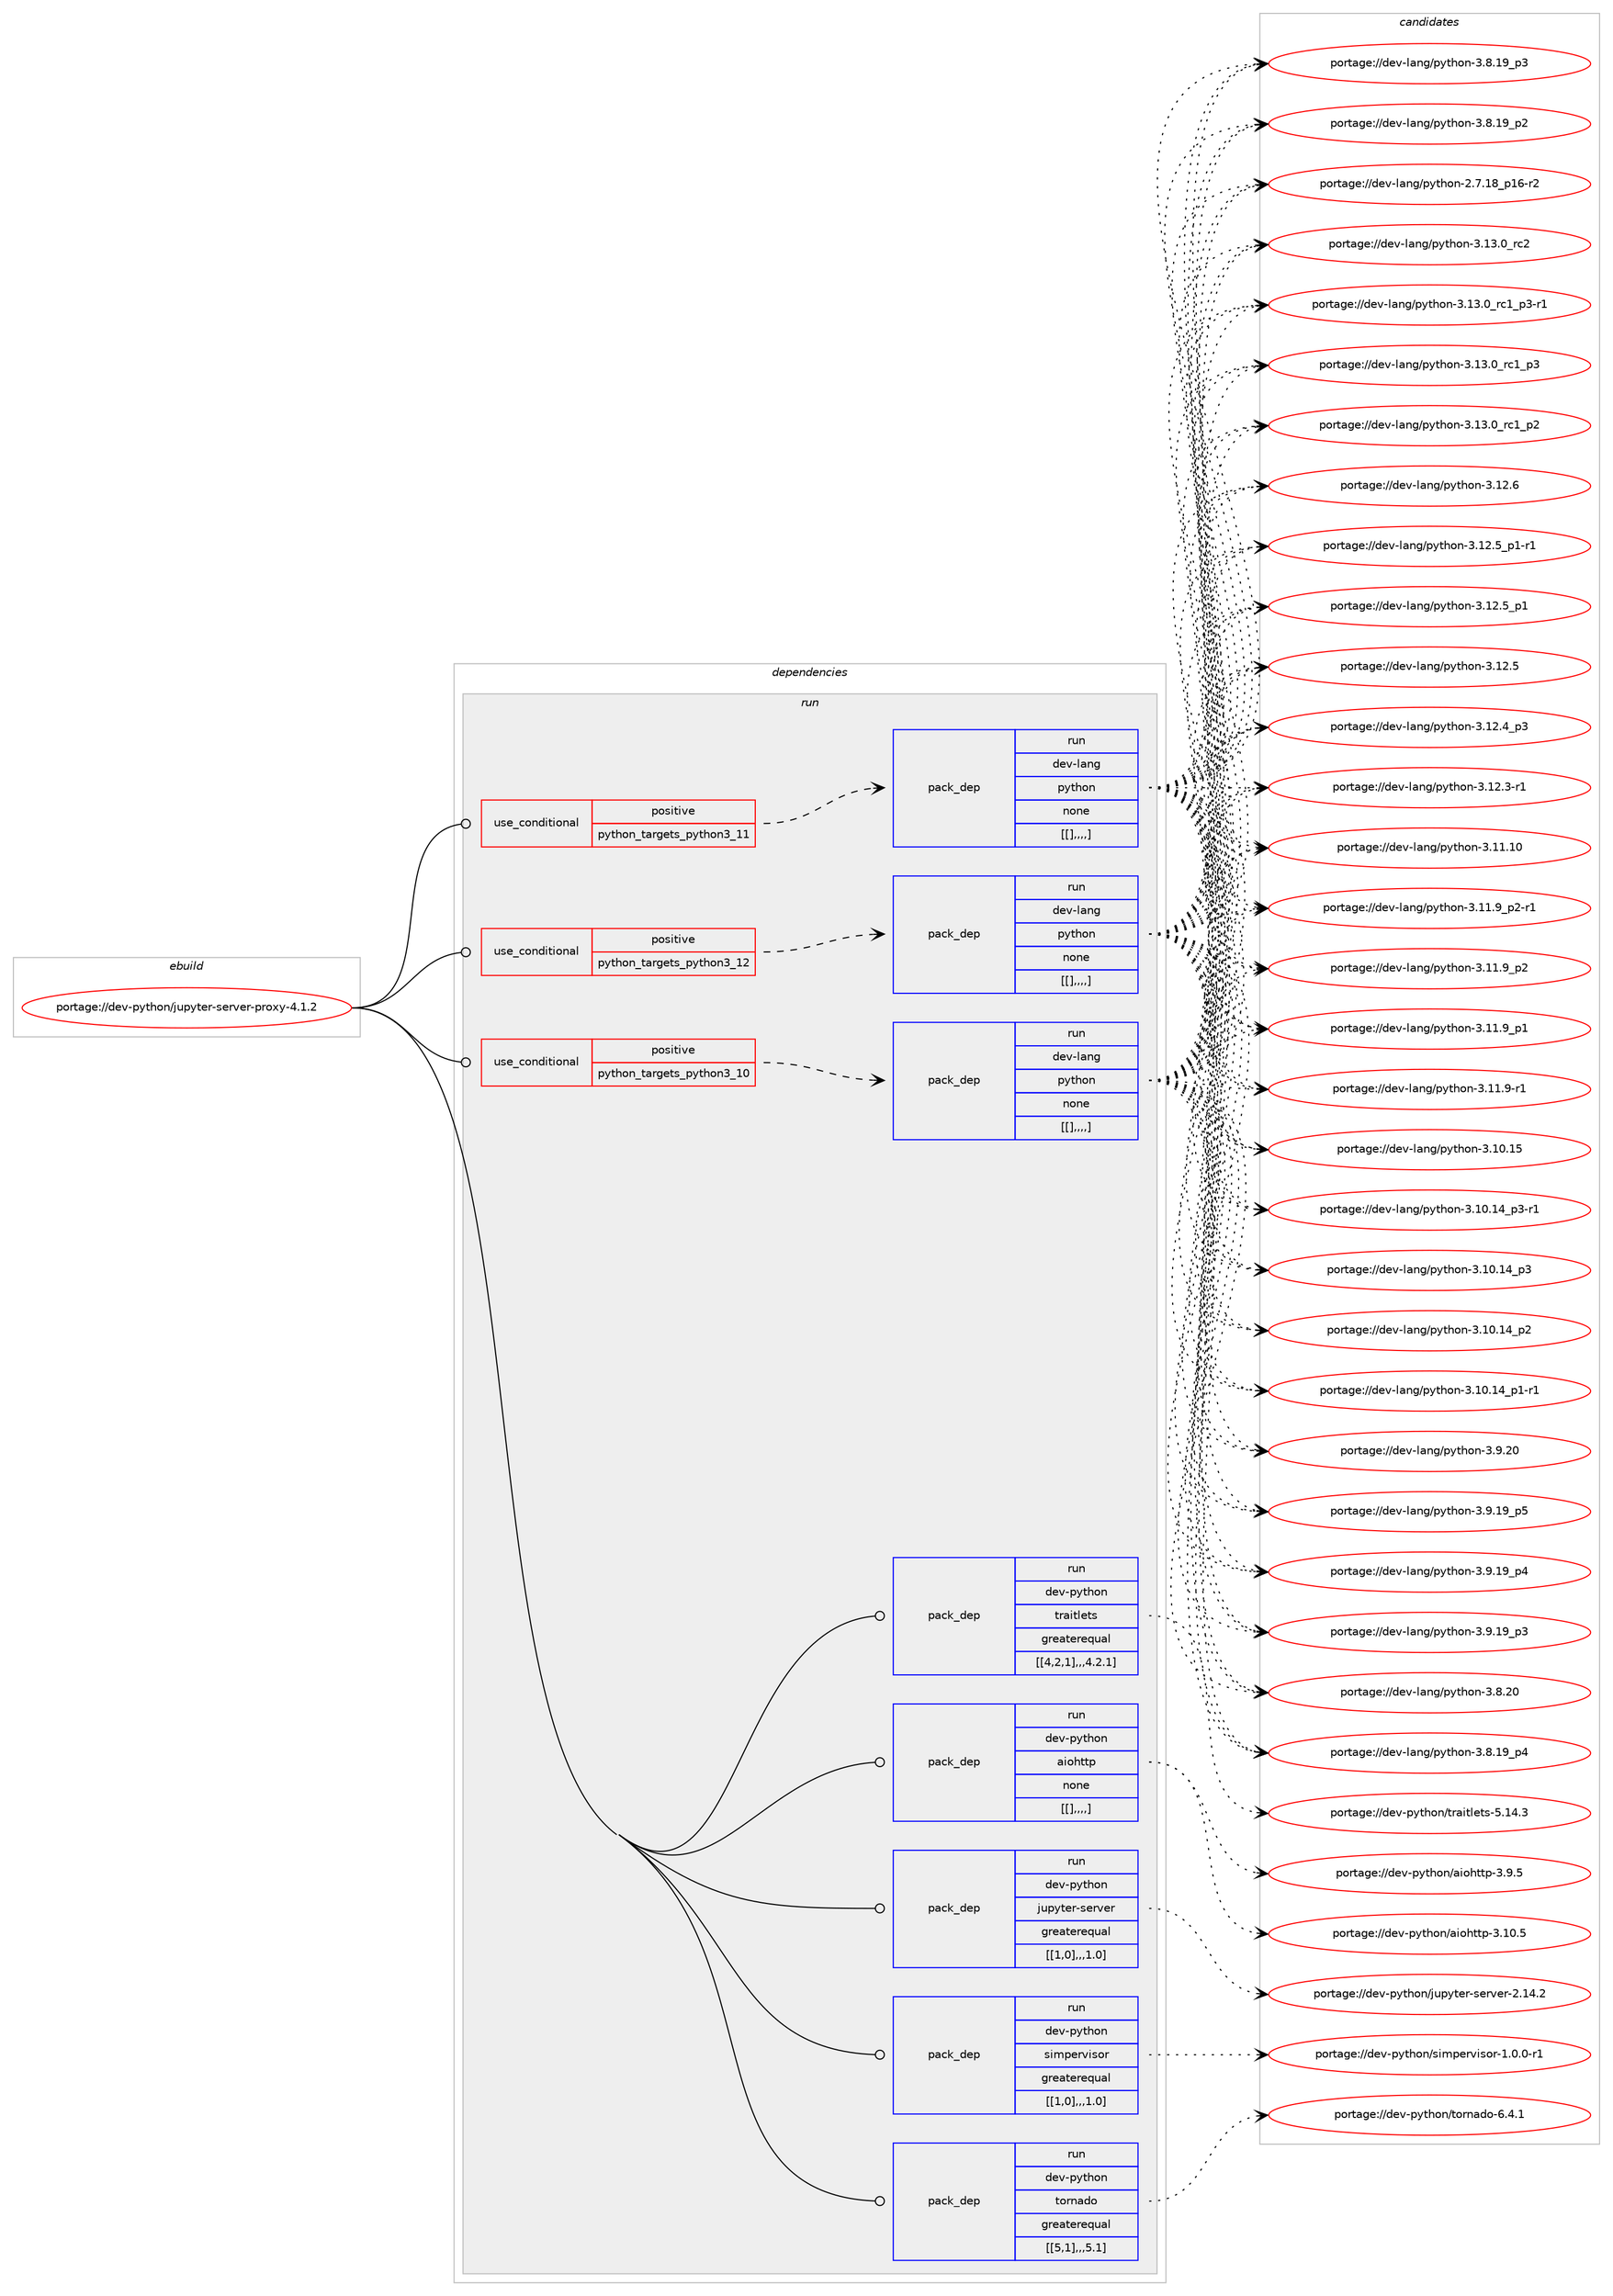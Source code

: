 digraph prolog {

# *************
# Graph options
# *************

newrank=true;
concentrate=true;
compound=true;
graph [rankdir=LR,fontname=Helvetica,fontsize=10,ranksep=1.5];#, ranksep=2.5, nodesep=0.2];
edge  [arrowhead=vee];
node  [fontname=Helvetica,fontsize=10];

# **********
# The ebuild
# **********

subgraph cluster_leftcol {
color=gray;
label=<<i>ebuild</i>>;
id [label="portage://dev-python/jupyter-server-proxy-4.1.2", color=red, width=4, href="../dev-python/jupyter-server-proxy-4.1.2.svg"];
}

# ****************
# The dependencies
# ****************

subgraph cluster_midcol {
color=gray;
label=<<i>dependencies</i>>;
subgraph cluster_compile {
fillcolor="#eeeeee";
style=filled;
label=<<i>compile</i>>;
}
subgraph cluster_compileandrun {
fillcolor="#eeeeee";
style=filled;
label=<<i>compile and run</i>>;
}
subgraph cluster_run {
fillcolor="#eeeeee";
style=filled;
label=<<i>run</i>>;
subgraph cond34647 {
dependency150373 [label=<<TABLE BORDER="0" CELLBORDER="1" CELLSPACING="0" CELLPADDING="4"><TR><TD ROWSPAN="3" CELLPADDING="10">use_conditional</TD></TR><TR><TD>positive</TD></TR><TR><TD>python_targets_python3_10</TD></TR></TABLE>>, shape=none, color=red];
subgraph pack114508 {
dependency150374 [label=<<TABLE BORDER="0" CELLBORDER="1" CELLSPACING="0" CELLPADDING="4" WIDTH="220"><TR><TD ROWSPAN="6" CELLPADDING="30">pack_dep</TD></TR><TR><TD WIDTH="110">run</TD></TR><TR><TD>dev-lang</TD></TR><TR><TD>python</TD></TR><TR><TD>none</TD></TR><TR><TD>[[],,,,]</TD></TR></TABLE>>, shape=none, color=blue];
}
dependency150373:e -> dependency150374:w [weight=20,style="dashed",arrowhead="vee"];
}
id:e -> dependency150373:w [weight=20,style="solid",arrowhead="odot"];
subgraph cond34648 {
dependency150375 [label=<<TABLE BORDER="0" CELLBORDER="1" CELLSPACING="0" CELLPADDING="4"><TR><TD ROWSPAN="3" CELLPADDING="10">use_conditional</TD></TR><TR><TD>positive</TD></TR><TR><TD>python_targets_python3_11</TD></TR></TABLE>>, shape=none, color=red];
subgraph pack114509 {
dependency150376 [label=<<TABLE BORDER="0" CELLBORDER="1" CELLSPACING="0" CELLPADDING="4" WIDTH="220"><TR><TD ROWSPAN="6" CELLPADDING="30">pack_dep</TD></TR><TR><TD WIDTH="110">run</TD></TR><TR><TD>dev-lang</TD></TR><TR><TD>python</TD></TR><TR><TD>none</TD></TR><TR><TD>[[],,,,]</TD></TR></TABLE>>, shape=none, color=blue];
}
dependency150375:e -> dependency150376:w [weight=20,style="dashed",arrowhead="vee"];
}
id:e -> dependency150375:w [weight=20,style="solid",arrowhead="odot"];
subgraph cond34649 {
dependency150377 [label=<<TABLE BORDER="0" CELLBORDER="1" CELLSPACING="0" CELLPADDING="4"><TR><TD ROWSPAN="3" CELLPADDING="10">use_conditional</TD></TR><TR><TD>positive</TD></TR><TR><TD>python_targets_python3_12</TD></TR></TABLE>>, shape=none, color=red];
subgraph pack114510 {
dependency150378 [label=<<TABLE BORDER="0" CELLBORDER="1" CELLSPACING="0" CELLPADDING="4" WIDTH="220"><TR><TD ROWSPAN="6" CELLPADDING="30">pack_dep</TD></TR><TR><TD WIDTH="110">run</TD></TR><TR><TD>dev-lang</TD></TR><TR><TD>python</TD></TR><TR><TD>none</TD></TR><TR><TD>[[],,,,]</TD></TR></TABLE>>, shape=none, color=blue];
}
dependency150377:e -> dependency150378:w [weight=20,style="dashed",arrowhead="vee"];
}
id:e -> dependency150377:w [weight=20,style="solid",arrowhead="odot"];
subgraph pack114511 {
dependency150379 [label=<<TABLE BORDER="0" CELLBORDER="1" CELLSPACING="0" CELLPADDING="4" WIDTH="220"><TR><TD ROWSPAN="6" CELLPADDING="30">pack_dep</TD></TR><TR><TD WIDTH="110">run</TD></TR><TR><TD>dev-python</TD></TR><TR><TD>aiohttp</TD></TR><TR><TD>none</TD></TR><TR><TD>[[],,,,]</TD></TR></TABLE>>, shape=none, color=blue];
}
id:e -> dependency150379:w [weight=20,style="solid",arrowhead="odot"];
subgraph pack114512 {
dependency150380 [label=<<TABLE BORDER="0" CELLBORDER="1" CELLSPACING="0" CELLPADDING="4" WIDTH="220"><TR><TD ROWSPAN="6" CELLPADDING="30">pack_dep</TD></TR><TR><TD WIDTH="110">run</TD></TR><TR><TD>dev-python</TD></TR><TR><TD>jupyter-server</TD></TR><TR><TD>greaterequal</TD></TR><TR><TD>[[1,0],,,1.0]</TD></TR></TABLE>>, shape=none, color=blue];
}
id:e -> dependency150380:w [weight=20,style="solid",arrowhead="odot"];
subgraph pack114513 {
dependency150381 [label=<<TABLE BORDER="0" CELLBORDER="1" CELLSPACING="0" CELLPADDING="4" WIDTH="220"><TR><TD ROWSPAN="6" CELLPADDING="30">pack_dep</TD></TR><TR><TD WIDTH="110">run</TD></TR><TR><TD>dev-python</TD></TR><TR><TD>simpervisor</TD></TR><TR><TD>greaterequal</TD></TR><TR><TD>[[1,0],,,1.0]</TD></TR></TABLE>>, shape=none, color=blue];
}
id:e -> dependency150381:w [weight=20,style="solid",arrowhead="odot"];
subgraph pack114514 {
dependency150382 [label=<<TABLE BORDER="0" CELLBORDER="1" CELLSPACING="0" CELLPADDING="4" WIDTH="220"><TR><TD ROWSPAN="6" CELLPADDING="30">pack_dep</TD></TR><TR><TD WIDTH="110">run</TD></TR><TR><TD>dev-python</TD></TR><TR><TD>tornado</TD></TR><TR><TD>greaterequal</TD></TR><TR><TD>[[5,1],,,5.1]</TD></TR></TABLE>>, shape=none, color=blue];
}
id:e -> dependency150382:w [weight=20,style="solid",arrowhead="odot"];
subgraph pack114515 {
dependency150383 [label=<<TABLE BORDER="0" CELLBORDER="1" CELLSPACING="0" CELLPADDING="4" WIDTH="220"><TR><TD ROWSPAN="6" CELLPADDING="30">pack_dep</TD></TR><TR><TD WIDTH="110">run</TD></TR><TR><TD>dev-python</TD></TR><TR><TD>traitlets</TD></TR><TR><TD>greaterequal</TD></TR><TR><TD>[[4,2,1],,,4.2.1]</TD></TR></TABLE>>, shape=none, color=blue];
}
id:e -> dependency150383:w [weight=20,style="solid",arrowhead="odot"];
}
}

# **************
# The candidates
# **************

subgraph cluster_choices {
rank=same;
color=gray;
label=<<i>candidates</i>>;

subgraph choice114508 {
color=black;
nodesep=1;
choice10010111845108971101034711212111610411111045514649514648951149950 [label="portage://dev-lang/python-3.13.0_rc2", color=red, width=4,href="../dev-lang/python-3.13.0_rc2.svg"];
choice1001011184510897110103471121211161041111104551464951464895114994995112514511449 [label="portage://dev-lang/python-3.13.0_rc1_p3-r1", color=red, width=4,href="../dev-lang/python-3.13.0_rc1_p3-r1.svg"];
choice100101118451089711010347112121116104111110455146495146489511499499511251 [label="portage://dev-lang/python-3.13.0_rc1_p3", color=red, width=4,href="../dev-lang/python-3.13.0_rc1_p3.svg"];
choice100101118451089711010347112121116104111110455146495146489511499499511250 [label="portage://dev-lang/python-3.13.0_rc1_p2", color=red, width=4,href="../dev-lang/python-3.13.0_rc1_p2.svg"];
choice10010111845108971101034711212111610411111045514649504654 [label="portage://dev-lang/python-3.12.6", color=red, width=4,href="../dev-lang/python-3.12.6.svg"];
choice1001011184510897110103471121211161041111104551464950465395112494511449 [label="portage://dev-lang/python-3.12.5_p1-r1", color=red, width=4,href="../dev-lang/python-3.12.5_p1-r1.svg"];
choice100101118451089711010347112121116104111110455146495046539511249 [label="portage://dev-lang/python-3.12.5_p1", color=red, width=4,href="../dev-lang/python-3.12.5_p1.svg"];
choice10010111845108971101034711212111610411111045514649504653 [label="portage://dev-lang/python-3.12.5", color=red, width=4,href="../dev-lang/python-3.12.5.svg"];
choice100101118451089711010347112121116104111110455146495046529511251 [label="portage://dev-lang/python-3.12.4_p3", color=red, width=4,href="../dev-lang/python-3.12.4_p3.svg"];
choice100101118451089711010347112121116104111110455146495046514511449 [label="portage://dev-lang/python-3.12.3-r1", color=red, width=4,href="../dev-lang/python-3.12.3-r1.svg"];
choice1001011184510897110103471121211161041111104551464949464948 [label="portage://dev-lang/python-3.11.10", color=red, width=4,href="../dev-lang/python-3.11.10.svg"];
choice1001011184510897110103471121211161041111104551464949465795112504511449 [label="portage://dev-lang/python-3.11.9_p2-r1", color=red, width=4,href="../dev-lang/python-3.11.9_p2-r1.svg"];
choice100101118451089711010347112121116104111110455146494946579511250 [label="portage://dev-lang/python-3.11.9_p2", color=red, width=4,href="../dev-lang/python-3.11.9_p2.svg"];
choice100101118451089711010347112121116104111110455146494946579511249 [label="portage://dev-lang/python-3.11.9_p1", color=red, width=4,href="../dev-lang/python-3.11.9_p1.svg"];
choice100101118451089711010347112121116104111110455146494946574511449 [label="portage://dev-lang/python-3.11.9-r1", color=red, width=4,href="../dev-lang/python-3.11.9-r1.svg"];
choice1001011184510897110103471121211161041111104551464948464953 [label="portage://dev-lang/python-3.10.15", color=red, width=4,href="../dev-lang/python-3.10.15.svg"];
choice100101118451089711010347112121116104111110455146494846495295112514511449 [label="portage://dev-lang/python-3.10.14_p3-r1", color=red, width=4,href="../dev-lang/python-3.10.14_p3-r1.svg"];
choice10010111845108971101034711212111610411111045514649484649529511251 [label="portage://dev-lang/python-3.10.14_p3", color=red, width=4,href="../dev-lang/python-3.10.14_p3.svg"];
choice10010111845108971101034711212111610411111045514649484649529511250 [label="portage://dev-lang/python-3.10.14_p2", color=red, width=4,href="../dev-lang/python-3.10.14_p2.svg"];
choice100101118451089711010347112121116104111110455146494846495295112494511449 [label="portage://dev-lang/python-3.10.14_p1-r1", color=red, width=4,href="../dev-lang/python-3.10.14_p1-r1.svg"];
choice10010111845108971101034711212111610411111045514657465048 [label="portage://dev-lang/python-3.9.20", color=red, width=4,href="../dev-lang/python-3.9.20.svg"];
choice100101118451089711010347112121116104111110455146574649579511253 [label="portage://dev-lang/python-3.9.19_p5", color=red, width=4,href="../dev-lang/python-3.9.19_p5.svg"];
choice100101118451089711010347112121116104111110455146574649579511252 [label="portage://dev-lang/python-3.9.19_p4", color=red, width=4,href="../dev-lang/python-3.9.19_p4.svg"];
choice100101118451089711010347112121116104111110455146574649579511251 [label="portage://dev-lang/python-3.9.19_p3", color=red, width=4,href="../dev-lang/python-3.9.19_p3.svg"];
choice10010111845108971101034711212111610411111045514656465048 [label="portage://dev-lang/python-3.8.20", color=red, width=4,href="../dev-lang/python-3.8.20.svg"];
choice100101118451089711010347112121116104111110455146564649579511252 [label="portage://dev-lang/python-3.8.19_p4", color=red, width=4,href="../dev-lang/python-3.8.19_p4.svg"];
choice100101118451089711010347112121116104111110455146564649579511251 [label="portage://dev-lang/python-3.8.19_p3", color=red, width=4,href="../dev-lang/python-3.8.19_p3.svg"];
choice100101118451089711010347112121116104111110455146564649579511250 [label="portage://dev-lang/python-3.8.19_p2", color=red, width=4,href="../dev-lang/python-3.8.19_p2.svg"];
choice100101118451089711010347112121116104111110455046554649569511249544511450 [label="portage://dev-lang/python-2.7.18_p16-r2", color=red, width=4,href="../dev-lang/python-2.7.18_p16-r2.svg"];
dependency150374:e -> choice10010111845108971101034711212111610411111045514649514648951149950:w [style=dotted,weight="100"];
dependency150374:e -> choice1001011184510897110103471121211161041111104551464951464895114994995112514511449:w [style=dotted,weight="100"];
dependency150374:e -> choice100101118451089711010347112121116104111110455146495146489511499499511251:w [style=dotted,weight="100"];
dependency150374:e -> choice100101118451089711010347112121116104111110455146495146489511499499511250:w [style=dotted,weight="100"];
dependency150374:e -> choice10010111845108971101034711212111610411111045514649504654:w [style=dotted,weight="100"];
dependency150374:e -> choice1001011184510897110103471121211161041111104551464950465395112494511449:w [style=dotted,weight="100"];
dependency150374:e -> choice100101118451089711010347112121116104111110455146495046539511249:w [style=dotted,weight="100"];
dependency150374:e -> choice10010111845108971101034711212111610411111045514649504653:w [style=dotted,weight="100"];
dependency150374:e -> choice100101118451089711010347112121116104111110455146495046529511251:w [style=dotted,weight="100"];
dependency150374:e -> choice100101118451089711010347112121116104111110455146495046514511449:w [style=dotted,weight="100"];
dependency150374:e -> choice1001011184510897110103471121211161041111104551464949464948:w [style=dotted,weight="100"];
dependency150374:e -> choice1001011184510897110103471121211161041111104551464949465795112504511449:w [style=dotted,weight="100"];
dependency150374:e -> choice100101118451089711010347112121116104111110455146494946579511250:w [style=dotted,weight="100"];
dependency150374:e -> choice100101118451089711010347112121116104111110455146494946579511249:w [style=dotted,weight="100"];
dependency150374:e -> choice100101118451089711010347112121116104111110455146494946574511449:w [style=dotted,weight="100"];
dependency150374:e -> choice1001011184510897110103471121211161041111104551464948464953:w [style=dotted,weight="100"];
dependency150374:e -> choice100101118451089711010347112121116104111110455146494846495295112514511449:w [style=dotted,weight="100"];
dependency150374:e -> choice10010111845108971101034711212111610411111045514649484649529511251:w [style=dotted,weight="100"];
dependency150374:e -> choice10010111845108971101034711212111610411111045514649484649529511250:w [style=dotted,weight="100"];
dependency150374:e -> choice100101118451089711010347112121116104111110455146494846495295112494511449:w [style=dotted,weight="100"];
dependency150374:e -> choice10010111845108971101034711212111610411111045514657465048:w [style=dotted,weight="100"];
dependency150374:e -> choice100101118451089711010347112121116104111110455146574649579511253:w [style=dotted,weight="100"];
dependency150374:e -> choice100101118451089711010347112121116104111110455146574649579511252:w [style=dotted,weight="100"];
dependency150374:e -> choice100101118451089711010347112121116104111110455146574649579511251:w [style=dotted,weight="100"];
dependency150374:e -> choice10010111845108971101034711212111610411111045514656465048:w [style=dotted,weight="100"];
dependency150374:e -> choice100101118451089711010347112121116104111110455146564649579511252:w [style=dotted,weight="100"];
dependency150374:e -> choice100101118451089711010347112121116104111110455146564649579511251:w [style=dotted,weight="100"];
dependency150374:e -> choice100101118451089711010347112121116104111110455146564649579511250:w [style=dotted,weight="100"];
dependency150374:e -> choice100101118451089711010347112121116104111110455046554649569511249544511450:w [style=dotted,weight="100"];
}
subgraph choice114509 {
color=black;
nodesep=1;
choice10010111845108971101034711212111610411111045514649514648951149950 [label="portage://dev-lang/python-3.13.0_rc2", color=red, width=4,href="../dev-lang/python-3.13.0_rc2.svg"];
choice1001011184510897110103471121211161041111104551464951464895114994995112514511449 [label="portage://dev-lang/python-3.13.0_rc1_p3-r1", color=red, width=4,href="../dev-lang/python-3.13.0_rc1_p3-r1.svg"];
choice100101118451089711010347112121116104111110455146495146489511499499511251 [label="portage://dev-lang/python-3.13.0_rc1_p3", color=red, width=4,href="../dev-lang/python-3.13.0_rc1_p3.svg"];
choice100101118451089711010347112121116104111110455146495146489511499499511250 [label="portage://dev-lang/python-3.13.0_rc1_p2", color=red, width=4,href="../dev-lang/python-3.13.0_rc1_p2.svg"];
choice10010111845108971101034711212111610411111045514649504654 [label="portage://dev-lang/python-3.12.6", color=red, width=4,href="../dev-lang/python-3.12.6.svg"];
choice1001011184510897110103471121211161041111104551464950465395112494511449 [label="portage://dev-lang/python-3.12.5_p1-r1", color=red, width=4,href="../dev-lang/python-3.12.5_p1-r1.svg"];
choice100101118451089711010347112121116104111110455146495046539511249 [label="portage://dev-lang/python-3.12.5_p1", color=red, width=4,href="../dev-lang/python-3.12.5_p1.svg"];
choice10010111845108971101034711212111610411111045514649504653 [label="portage://dev-lang/python-3.12.5", color=red, width=4,href="../dev-lang/python-3.12.5.svg"];
choice100101118451089711010347112121116104111110455146495046529511251 [label="portage://dev-lang/python-3.12.4_p3", color=red, width=4,href="../dev-lang/python-3.12.4_p3.svg"];
choice100101118451089711010347112121116104111110455146495046514511449 [label="portage://dev-lang/python-3.12.3-r1", color=red, width=4,href="../dev-lang/python-3.12.3-r1.svg"];
choice1001011184510897110103471121211161041111104551464949464948 [label="portage://dev-lang/python-3.11.10", color=red, width=4,href="../dev-lang/python-3.11.10.svg"];
choice1001011184510897110103471121211161041111104551464949465795112504511449 [label="portage://dev-lang/python-3.11.9_p2-r1", color=red, width=4,href="../dev-lang/python-3.11.9_p2-r1.svg"];
choice100101118451089711010347112121116104111110455146494946579511250 [label="portage://dev-lang/python-3.11.9_p2", color=red, width=4,href="../dev-lang/python-3.11.9_p2.svg"];
choice100101118451089711010347112121116104111110455146494946579511249 [label="portage://dev-lang/python-3.11.9_p1", color=red, width=4,href="../dev-lang/python-3.11.9_p1.svg"];
choice100101118451089711010347112121116104111110455146494946574511449 [label="portage://dev-lang/python-3.11.9-r1", color=red, width=4,href="../dev-lang/python-3.11.9-r1.svg"];
choice1001011184510897110103471121211161041111104551464948464953 [label="portage://dev-lang/python-3.10.15", color=red, width=4,href="../dev-lang/python-3.10.15.svg"];
choice100101118451089711010347112121116104111110455146494846495295112514511449 [label="portage://dev-lang/python-3.10.14_p3-r1", color=red, width=4,href="../dev-lang/python-3.10.14_p3-r1.svg"];
choice10010111845108971101034711212111610411111045514649484649529511251 [label="portage://dev-lang/python-3.10.14_p3", color=red, width=4,href="../dev-lang/python-3.10.14_p3.svg"];
choice10010111845108971101034711212111610411111045514649484649529511250 [label="portage://dev-lang/python-3.10.14_p2", color=red, width=4,href="../dev-lang/python-3.10.14_p2.svg"];
choice100101118451089711010347112121116104111110455146494846495295112494511449 [label="portage://dev-lang/python-3.10.14_p1-r1", color=red, width=4,href="../dev-lang/python-3.10.14_p1-r1.svg"];
choice10010111845108971101034711212111610411111045514657465048 [label="portage://dev-lang/python-3.9.20", color=red, width=4,href="../dev-lang/python-3.9.20.svg"];
choice100101118451089711010347112121116104111110455146574649579511253 [label="portage://dev-lang/python-3.9.19_p5", color=red, width=4,href="../dev-lang/python-3.9.19_p5.svg"];
choice100101118451089711010347112121116104111110455146574649579511252 [label="portage://dev-lang/python-3.9.19_p4", color=red, width=4,href="../dev-lang/python-3.9.19_p4.svg"];
choice100101118451089711010347112121116104111110455146574649579511251 [label="portage://dev-lang/python-3.9.19_p3", color=red, width=4,href="../dev-lang/python-3.9.19_p3.svg"];
choice10010111845108971101034711212111610411111045514656465048 [label="portage://dev-lang/python-3.8.20", color=red, width=4,href="../dev-lang/python-3.8.20.svg"];
choice100101118451089711010347112121116104111110455146564649579511252 [label="portage://dev-lang/python-3.8.19_p4", color=red, width=4,href="../dev-lang/python-3.8.19_p4.svg"];
choice100101118451089711010347112121116104111110455146564649579511251 [label="portage://dev-lang/python-3.8.19_p3", color=red, width=4,href="../dev-lang/python-3.8.19_p3.svg"];
choice100101118451089711010347112121116104111110455146564649579511250 [label="portage://dev-lang/python-3.8.19_p2", color=red, width=4,href="../dev-lang/python-3.8.19_p2.svg"];
choice100101118451089711010347112121116104111110455046554649569511249544511450 [label="portage://dev-lang/python-2.7.18_p16-r2", color=red, width=4,href="../dev-lang/python-2.7.18_p16-r2.svg"];
dependency150376:e -> choice10010111845108971101034711212111610411111045514649514648951149950:w [style=dotted,weight="100"];
dependency150376:e -> choice1001011184510897110103471121211161041111104551464951464895114994995112514511449:w [style=dotted,weight="100"];
dependency150376:e -> choice100101118451089711010347112121116104111110455146495146489511499499511251:w [style=dotted,weight="100"];
dependency150376:e -> choice100101118451089711010347112121116104111110455146495146489511499499511250:w [style=dotted,weight="100"];
dependency150376:e -> choice10010111845108971101034711212111610411111045514649504654:w [style=dotted,weight="100"];
dependency150376:e -> choice1001011184510897110103471121211161041111104551464950465395112494511449:w [style=dotted,weight="100"];
dependency150376:e -> choice100101118451089711010347112121116104111110455146495046539511249:w [style=dotted,weight="100"];
dependency150376:e -> choice10010111845108971101034711212111610411111045514649504653:w [style=dotted,weight="100"];
dependency150376:e -> choice100101118451089711010347112121116104111110455146495046529511251:w [style=dotted,weight="100"];
dependency150376:e -> choice100101118451089711010347112121116104111110455146495046514511449:w [style=dotted,weight="100"];
dependency150376:e -> choice1001011184510897110103471121211161041111104551464949464948:w [style=dotted,weight="100"];
dependency150376:e -> choice1001011184510897110103471121211161041111104551464949465795112504511449:w [style=dotted,weight="100"];
dependency150376:e -> choice100101118451089711010347112121116104111110455146494946579511250:w [style=dotted,weight="100"];
dependency150376:e -> choice100101118451089711010347112121116104111110455146494946579511249:w [style=dotted,weight="100"];
dependency150376:e -> choice100101118451089711010347112121116104111110455146494946574511449:w [style=dotted,weight="100"];
dependency150376:e -> choice1001011184510897110103471121211161041111104551464948464953:w [style=dotted,weight="100"];
dependency150376:e -> choice100101118451089711010347112121116104111110455146494846495295112514511449:w [style=dotted,weight="100"];
dependency150376:e -> choice10010111845108971101034711212111610411111045514649484649529511251:w [style=dotted,weight="100"];
dependency150376:e -> choice10010111845108971101034711212111610411111045514649484649529511250:w [style=dotted,weight="100"];
dependency150376:e -> choice100101118451089711010347112121116104111110455146494846495295112494511449:w [style=dotted,weight="100"];
dependency150376:e -> choice10010111845108971101034711212111610411111045514657465048:w [style=dotted,weight="100"];
dependency150376:e -> choice100101118451089711010347112121116104111110455146574649579511253:w [style=dotted,weight="100"];
dependency150376:e -> choice100101118451089711010347112121116104111110455146574649579511252:w [style=dotted,weight="100"];
dependency150376:e -> choice100101118451089711010347112121116104111110455146574649579511251:w [style=dotted,weight="100"];
dependency150376:e -> choice10010111845108971101034711212111610411111045514656465048:w [style=dotted,weight="100"];
dependency150376:e -> choice100101118451089711010347112121116104111110455146564649579511252:w [style=dotted,weight="100"];
dependency150376:e -> choice100101118451089711010347112121116104111110455146564649579511251:w [style=dotted,weight="100"];
dependency150376:e -> choice100101118451089711010347112121116104111110455146564649579511250:w [style=dotted,weight="100"];
dependency150376:e -> choice100101118451089711010347112121116104111110455046554649569511249544511450:w [style=dotted,weight="100"];
}
subgraph choice114510 {
color=black;
nodesep=1;
choice10010111845108971101034711212111610411111045514649514648951149950 [label="portage://dev-lang/python-3.13.0_rc2", color=red, width=4,href="../dev-lang/python-3.13.0_rc2.svg"];
choice1001011184510897110103471121211161041111104551464951464895114994995112514511449 [label="portage://dev-lang/python-3.13.0_rc1_p3-r1", color=red, width=4,href="../dev-lang/python-3.13.0_rc1_p3-r1.svg"];
choice100101118451089711010347112121116104111110455146495146489511499499511251 [label="portage://dev-lang/python-3.13.0_rc1_p3", color=red, width=4,href="../dev-lang/python-3.13.0_rc1_p3.svg"];
choice100101118451089711010347112121116104111110455146495146489511499499511250 [label="portage://dev-lang/python-3.13.0_rc1_p2", color=red, width=4,href="../dev-lang/python-3.13.0_rc1_p2.svg"];
choice10010111845108971101034711212111610411111045514649504654 [label="portage://dev-lang/python-3.12.6", color=red, width=4,href="../dev-lang/python-3.12.6.svg"];
choice1001011184510897110103471121211161041111104551464950465395112494511449 [label="portage://dev-lang/python-3.12.5_p1-r1", color=red, width=4,href="../dev-lang/python-3.12.5_p1-r1.svg"];
choice100101118451089711010347112121116104111110455146495046539511249 [label="portage://dev-lang/python-3.12.5_p1", color=red, width=4,href="../dev-lang/python-3.12.5_p1.svg"];
choice10010111845108971101034711212111610411111045514649504653 [label="portage://dev-lang/python-3.12.5", color=red, width=4,href="../dev-lang/python-3.12.5.svg"];
choice100101118451089711010347112121116104111110455146495046529511251 [label="portage://dev-lang/python-3.12.4_p3", color=red, width=4,href="../dev-lang/python-3.12.4_p3.svg"];
choice100101118451089711010347112121116104111110455146495046514511449 [label="portage://dev-lang/python-3.12.3-r1", color=red, width=4,href="../dev-lang/python-3.12.3-r1.svg"];
choice1001011184510897110103471121211161041111104551464949464948 [label="portage://dev-lang/python-3.11.10", color=red, width=4,href="../dev-lang/python-3.11.10.svg"];
choice1001011184510897110103471121211161041111104551464949465795112504511449 [label="portage://dev-lang/python-3.11.9_p2-r1", color=red, width=4,href="../dev-lang/python-3.11.9_p2-r1.svg"];
choice100101118451089711010347112121116104111110455146494946579511250 [label="portage://dev-lang/python-3.11.9_p2", color=red, width=4,href="../dev-lang/python-3.11.9_p2.svg"];
choice100101118451089711010347112121116104111110455146494946579511249 [label="portage://dev-lang/python-3.11.9_p1", color=red, width=4,href="../dev-lang/python-3.11.9_p1.svg"];
choice100101118451089711010347112121116104111110455146494946574511449 [label="portage://dev-lang/python-3.11.9-r1", color=red, width=4,href="../dev-lang/python-3.11.9-r1.svg"];
choice1001011184510897110103471121211161041111104551464948464953 [label="portage://dev-lang/python-3.10.15", color=red, width=4,href="../dev-lang/python-3.10.15.svg"];
choice100101118451089711010347112121116104111110455146494846495295112514511449 [label="portage://dev-lang/python-3.10.14_p3-r1", color=red, width=4,href="../dev-lang/python-3.10.14_p3-r1.svg"];
choice10010111845108971101034711212111610411111045514649484649529511251 [label="portage://dev-lang/python-3.10.14_p3", color=red, width=4,href="../dev-lang/python-3.10.14_p3.svg"];
choice10010111845108971101034711212111610411111045514649484649529511250 [label="portage://dev-lang/python-3.10.14_p2", color=red, width=4,href="../dev-lang/python-3.10.14_p2.svg"];
choice100101118451089711010347112121116104111110455146494846495295112494511449 [label="portage://dev-lang/python-3.10.14_p1-r1", color=red, width=4,href="../dev-lang/python-3.10.14_p1-r1.svg"];
choice10010111845108971101034711212111610411111045514657465048 [label="portage://dev-lang/python-3.9.20", color=red, width=4,href="../dev-lang/python-3.9.20.svg"];
choice100101118451089711010347112121116104111110455146574649579511253 [label="portage://dev-lang/python-3.9.19_p5", color=red, width=4,href="../dev-lang/python-3.9.19_p5.svg"];
choice100101118451089711010347112121116104111110455146574649579511252 [label="portage://dev-lang/python-3.9.19_p4", color=red, width=4,href="../dev-lang/python-3.9.19_p4.svg"];
choice100101118451089711010347112121116104111110455146574649579511251 [label="portage://dev-lang/python-3.9.19_p3", color=red, width=4,href="../dev-lang/python-3.9.19_p3.svg"];
choice10010111845108971101034711212111610411111045514656465048 [label="portage://dev-lang/python-3.8.20", color=red, width=4,href="../dev-lang/python-3.8.20.svg"];
choice100101118451089711010347112121116104111110455146564649579511252 [label="portage://dev-lang/python-3.8.19_p4", color=red, width=4,href="../dev-lang/python-3.8.19_p4.svg"];
choice100101118451089711010347112121116104111110455146564649579511251 [label="portage://dev-lang/python-3.8.19_p3", color=red, width=4,href="../dev-lang/python-3.8.19_p3.svg"];
choice100101118451089711010347112121116104111110455146564649579511250 [label="portage://dev-lang/python-3.8.19_p2", color=red, width=4,href="../dev-lang/python-3.8.19_p2.svg"];
choice100101118451089711010347112121116104111110455046554649569511249544511450 [label="portage://dev-lang/python-2.7.18_p16-r2", color=red, width=4,href="../dev-lang/python-2.7.18_p16-r2.svg"];
dependency150378:e -> choice10010111845108971101034711212111610411111045514649514648951149950:w [style=dotted,weight="100"];
dependency150378:e -> choice1001011184510897110103471121211161041111104551464951464895114994995112514511449:w [style=dotted,weight="100"];
dependency150378:e -> choice100101118451089711010347112121116104111110455146495146489511499499511251:w [style=dotted,weight="100"];
dependency150378:e -> choice100101118451089711010347112121116104111110455146495146489511499499511250:w [style=dotted,weight="100"];
dependency150378:e -> choice10010111845108971101034711212111610411111045514649504654:w [style=dotted,weight="100"];
dependency150378:e -> choice1001011184510897110103471121211161041111104551464950465395112494511449:w [style=dotted,weight="100"];
dependency150378:e -> choice100101118451089711010347112121116104111110455146495046539511249:w [style=dotted,weight="100"];
dependency150378:e -> choice10010111845108971101034711212111610411111045514649504653:w [style=dotted,weight="100"];
dependency150378:e -> choice100101118451089711010347112121116104111110455146495046529511251:w [style=dotted,weight="100"];
dependency150378:e -> choice100101118451089711010347112121116104111110455146495046514511449:w [style=dotted,weight="100"];
dependency150378:e -> choice1001011184510897110103471121211161041111104551464949464948:w [style=dotted,weight="100"];
dependency150378:e -> choice1001011184510897110103471121211161041111104551464949465795112504511449:w [style=dotted,weight="100"];
dependency150378:e -> choice100101118451089711010347112121116104111110455146494946579511250:w [style=dotted,weight="100"];
dependency150378:e -> choice100101118451089711010347112121116104111110455146494946579511249:w [style=dotted,weight="100"];
dependency150378:e -> choice100101118451089711010347112121116104111110455146494946574511449:w [style=dotted,weight="100"];
dependency150378:e -> choice1001011184510897110103471121211161041111104551464948464953:w [style=dotted,weight="100"];
dependency150378:e -> choice100101118451089711010347112121116104111110455146494846495295112514511449:w [style=dotted,weight="100"];
dependency150378:e -> choice10010111845108971101034711212111610411111045514649484649529511251:w [style=dotted,weight="100"];
dependency150378:e -> choice10010111845108971101034711212111610411111045514649484649529511250:w [style=dotted,weight="100"];
dependency150378:e -> choice100101118451089711010347112121116104111110455146494846495295112494511449:w [style=dotted,weight="100"];
dependency150378:e -> choice10010111845108971101034711212111610411111045514657465048:w [style=dotted,weight="100"];
dependency150378:e -> choice100101118451089711010347112121116104111110455146574649579511253:w [style=dotted,weight="100"];
dependency150378:e -> choice100101118451089711010347112121116104111110455146574649579511252:w [style=dotted,weight="100"];
dependency150378:e -> choice100101118451089711010347112121116104111110455146574649579511251:w [style=dotted,weight="100"];
dependency150378:e -> choice10010111845108971101034711212111610411111045514656465048:w [style=dotted,weight="100"];
dependency150378:e -> choice100101118451089711010347112121116104111110455146564649579511252:w [style=dotted,weight="100"];
dependency150378:e -> choice100101118451089711010347112121116104111110455146564649579511251:w [style=dotted,weight="100"];
dependency150378:e -> choice100101118451089711010347112121116104111110455146564649579511250:w [style=dotted,weight="100"];
dependency150378:e -> choice100101118451089711010347112121116104111110455046554649569511249544511450:w [style=dotted,weight="100"];
}
subgraph choice114511 {
color=black;
nodesep=1;
choice10010111845112121116104111110479710511110411611611245514649484653 [label="portage://dev-python/aiohttp-3.10.5", color=red, width=4,href="../dev-python/aiohttp-3.10.5.svg"];
choice100101118451121211161041111104797105111104116116112455146574653 [label="portage://dev-python/aiohttp-3.9.5", color=red, width=4,href="../dev-python/aiohttp-3.9.5.svg"];
dependency150379:e -> choice10010111845112121116104111110479710511110411611611245514649484653:w [style=dotted,weight="100"];
dependency150379:e -> choice100101118451121211161041111104797105111104116116112455146574653:w [style=dotted,weight="100"];
}
subgraph choice114512 {
color=black;
nodesep=1;
choice10010111845112121116104111110471061171121211161011144511510111411810111445504649524650 [label="portage://dev-python/jupyter-server-2.14.2", color=red, width=4,href="../dev-python/jupyter-server-2.14.2.svg"];
dependency150380:e -> choice10010111845112121116104111110471061171121211161011144511510111411810111445504649524650:w [style=dotted,weight="100"];
}
subgraph choice114513 {
color=black;
nodesep=1;
choice10010111845112121116104111110471151051091121011141181051151111144549464846484511449 [label="portage://dev-python/simpervisor-1.0.0-r1", color=red, width=4,href="../dev-python/simpervisor-1.0.0-r1.svg"];
dependency150381:e -> choice10010111845112121116104111110471151051091121011141181051151111144549464846484511449:w [style=dotted,weight="100"];
}
subgraph choice114514 {
color=black;
nodesep=1;
choice100101118451121211161041111104711611111411097100111455446524649 [label="portage://dev-python/tornado-6.4.1", color=red, width=4,href="../dev-python/tornado-6.4.1.svg"];
dependency150382:e -> choice100101118451121211161041111104711611111411097100111455446524649:w [style=dotted,weight="100"];
}
subgraph choice114515 {
color=black;
nodesep=1;
choice10010111845112121116104111110471161149710511610810111611545534649524651 [label="portage://dev-python/traitlets-5.14.3", color=red, width=4,href="../dev-python/traitlets-5.14.3.svg"];
dependency150383:e -> choice10010111845112121116104111110471161149710511610810111611545534649524651:w [style=dotted,weight="100"];
}
}

}
